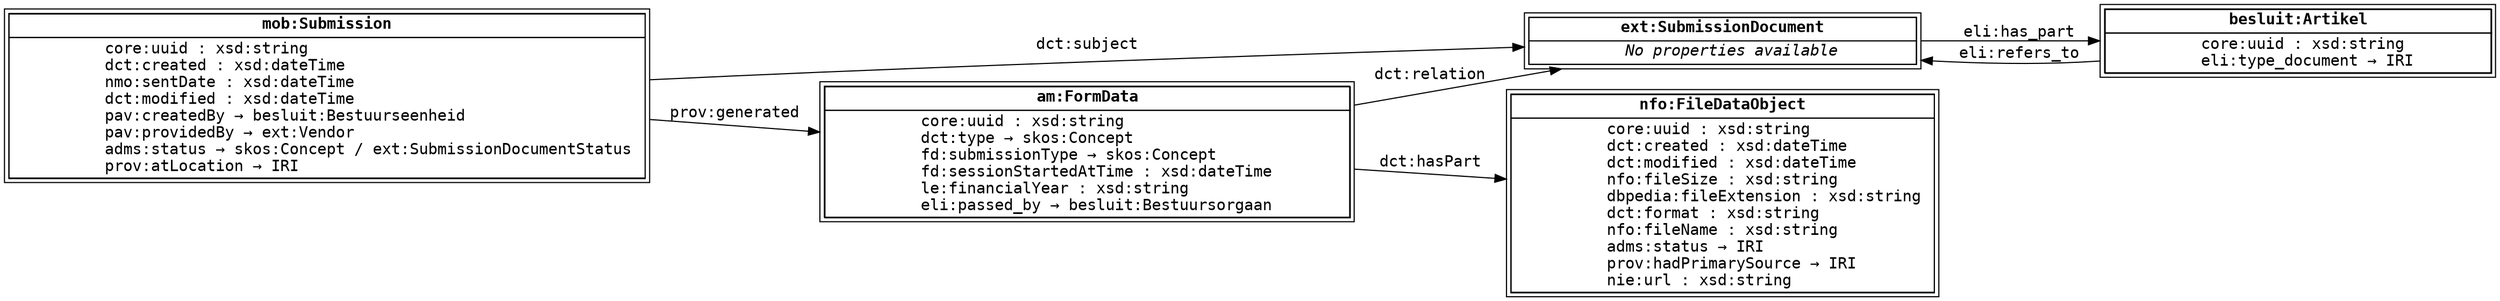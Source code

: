 digraph SubmissionData {
  node [shape="box", peripheries=2, margin=0, fontname="Monospace"];
  edge [fontname="Monospace"]
  rankdir="LR"

  Submission [label=<
    <table border="0" cellspacing="0" cellborder="1">
      <tr>
        <td><b>mob:Submission</b></td>
      </tr>
      <tr>
        <td balign="left">
          core:uuid : xsd:string <br/>
          dct:created : xsd:dateTime <br/>
          nmo:sentDate : xsd:dateTime <br/>
          dct:modified : xsd:dateTime <br/>
          pav:createdBy → besluit:Bestuurseenheid <br/>
          pav:providedBy → ext:Vendor <br/>
          adms:status → skos:Concept / ext:SubmissionDocumentStatus <br/>
          prov:atLocation → IRI
        </td>
      </tr>
    </table>
  >];

  SubmissionDocument [label=<
    <table border="0" cellspacing="0" cellborder="1">
      <tr>
        <td><b>ext:SubmissionDocument</b></td>
      </tr>
      <tr>
        <td>
          <i>No properties available</i>
        </td>
      </tr>
    </table>
  >];

  Artikel [label=<
    <table border="0" cellspacing="0" cellborder="1">
      <tr>
        <td><b>besluit:Artikel</b></td>
      </tr>
      <tr>
        <td balign="left">
          core:uuid : xsd:string <br/>
          eli:type_document → IRI
        </td>
      </tr>
    </table>
  >];

  FormData [label=<
    <table border="0" cellspacing="0" cellborder="1">
      <tr>
        <td><b>am:FormData</b></td>
      </tr>
      <tr>
        <td balign="left">
          core:uuid : xsd:string <br/>
          dct:type → skos:Concept <br/>
          fd:submissionType → skos:Concept <br/>
          fd:sessionStartedAtTime : xsd:dateTime <br/>
          le:financialYear : xsd:string <br/>
          eli:passed_by → besluit:Bestuursorgaan
        </td>
      </tr>
    </table>
  >];

  File [label=<
    <table border="0" cellspacing="0" cellborder="1">
      <tr>
        <td><b>nfo:FileDataObject</b></td>
      </tr>
      <tr>
        <td balign="left">
          core:uuid : xsd:string <br/>
          dct:created : xsd:dateTime <br/>
          dct:modified : xsd:dateTime <br/>
          nfo:fileSize : xsd:string <br/>
          dbpedia:fileExtension : xsd:string <br/>
          dct:format : xsd:string <br/>
          nfo:fileName : xsd:string <br/>
          adms:status → IRI <br/>
          prov:hadPrimarySource → IRI <br/>
          nie:url : xsd:string
        </td>
      </tr>
    </table>
  >];

  Submission -> SubmissionDocument [label="dct:subject"];
  Submission -> FormData [label="prov:generated"];
  SubmissionDocument -> Artikel [label="eli:has_part"];
  Artikel -> SubmissionDocument [label="eli:refers_to"];
  FormData -> File [label="dct:hasPart"];
  FormData -> SubmissionDocument [label="dct:relation"];
}
